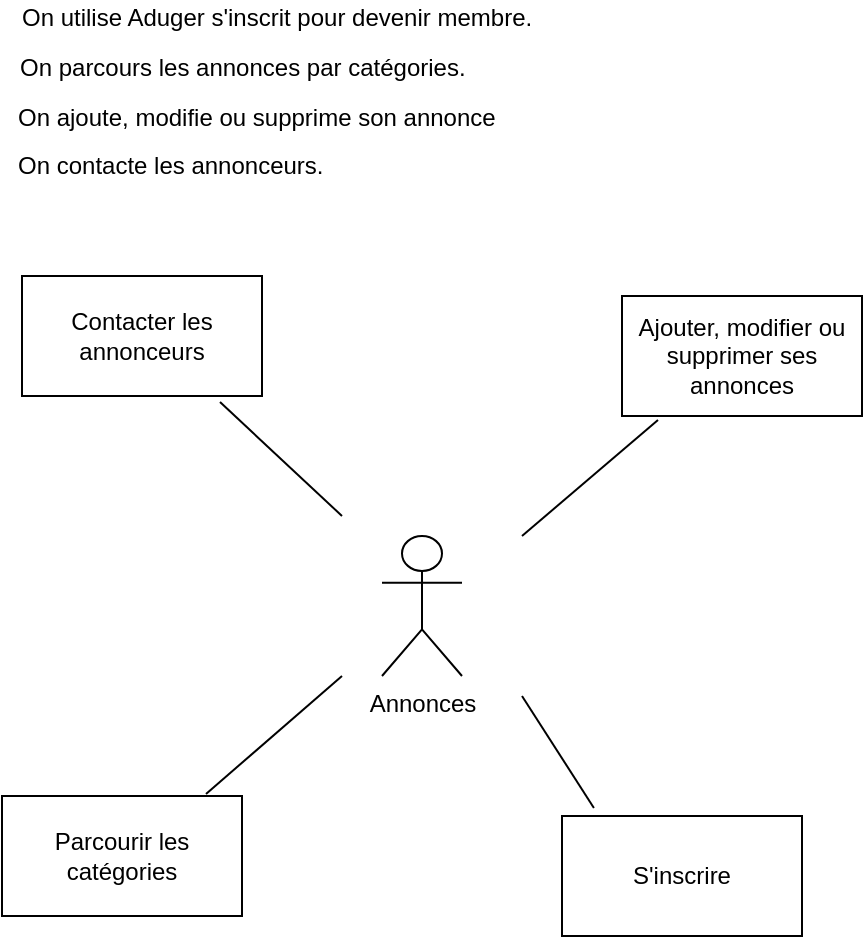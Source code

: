 <mxfile version="14.2.9" type="device"><diagram id="bJmNU--2hyGFAaiD2pXV" name="Page-1"><mxGraphModel dx="1422" dy="846" grid="0" gridSize="10" guides="1" tooltips="1" connect="1" arrows="1" fold="1" page="1" pageScale="1" pageWidth="827" pageHeight="1169" math="0" shadow="0"><root><mxCell id="0"/><mxCell id="1" parent="0"/><mxCell id="It_Pz7CVpYuebFM5wpr2-5" value="Annonces" style="shape=umlActor;verticalLabelPosition=bottom;verticalAlign=top;html=1;outlineConnect=0;" vertex="1" parent="1"><mxGeometry x="229" y="319" width="40" height="70" as="geometry"/></mxCell><mxCell id="It_Pz7CVpYuebFM5wpr2-8" value="S'inscrire" style="rounded=0;whiteSpace=wrap;html=1;" vertex="1" parent="1"><mxGeometry x="319" y="459" width="120" height="60" as="geometry"/></mxCell><mxCell id="It_Pz7CVpYuebFM5wpr2-9" value="Ajouter, modifier ou supprimer ses annonces" style="rounded=0;whiteSpace=wrap;html=1;" vertex="1" parent="1"><mxGeometry x="349" y="199" width="120" height="60" as="geometry"/></mxCell><mxCell id="It_Pz7CVpYuebFM5wpr2-11" value="Parcourir les catégories" style="rounded=0;whiteSpace=wrap;html=1;" vertex="1" parent="1"><mxGeometry x="39" y="449" width="120" height="60" as="geometry"/></mxCell><mxCell id="It_Pz7CVpYuebFM5wpr2-12" value="Contacter les annonceurs" style="rounded=0;whiteSpace=wrap;html=1;" vertex="1" parent="1"><mxGeometry x="49" y="189" width="120" height="60" as="geometry"/></mxCell><mxCell id="It_Pz7CVpYuebFM5wpr2-13" value="" style="endArrow=none;html=1;exitX=0.825;exitY=1.05;exitDx=0;exitDy=0;exitPerimeter=0;" edge="1" parent="1" source="It_Pz7CVpYuebFM5wpr2-12"><mxGeometry width="50" height="50" relative="1" as="geometry"><mxPoint x="269" y="369" as="sourcePoint"/><mxPoint x="209" y="309" as="targetPoint"/></mxGeometry></mxCell><mxCell id="It_Pz7CVpYuebFM5wpr2-14" value="" style="endArrow=none;html=1;entryX=0.15;entryY=1.033;entryDx=0;entryDy=0;entryPerimeter=0;" edge="1" parent="1" target="It_Pz7CVpYuebFM5wpr2-9"><mxGeometry width="50" height="50" relative="1" as="geometry"><mxPoint x="299" y="319" as="sourcePoint"/><mxPoint x="319" y="319" as="targetPoint"/></mxGeometry></mxCell><mxCell id="It_Pz7CVpYuebFM5wpr2-15" value="" style="endArrow=none;html=1;entryX=0.133;entryY=-0.067;entryDx=0;entryDy=0;entryPerimeter=0;" edge="1" parent="1" target="It_Pz7CVpYuebFM5wpr2-8"><mxGeometry width="50" height="50" relative="1" as="geometry"><mxPoint x="299" y="399" as="sourcePoint"/><mxPoint x="319" y="319" as="targetPoint"/></mxGeometry></mxCell><mxCell id="It_Pz7CVpYuebFM5wpr2-16" value="" style="endArrow=none;html=1;exitX=0.85;exitY=-0.017;exitDx=0;exitDy=0;exitPerimeter=0;" edge="1" parent="1" source="It_Pz7CVpYuebFM5wpr2-11"><mxGeometry width="50" height="50" relative="1" as="geometry"><mxPoint x="269" y="369" as="sourcePoint"/><mxPoint x="209" y="389" as="targetPoint"/></mxGeometry></mxCell><mxCell id="It_Pz7CVpYuebFM5wpr2-19" value="On parcours les annonces par catégories." style="text;html=1;align=left;verticalAlign=middle;resizable=0;points=[];autosize=1;" vertex="1" parent="1"><mxGeometry x="46" y="76" width="233" height="18" as="geometry"/></mxCell><mxCell id="It_Pz7CVpYuebFM5wpr2-20" value="On contacte les annonceurs." style="text;html=1;align=left;verticalAlign=middle;resizable=0;points=[];autosize=1;" vertex="1" parent="1"><mxGeometry x="45" y="125" width="163" height="18" as="geometry"/></mxCell><mxCell id="It_Pz7CVpYuebFM5wpr2-21" value="On utilise Aduger s'inscrit pour devenir membre." style="text;html=1;align=left;verticalAlign=middle;resizable=0;points=[];autosize=1;" vertex="1" parent="1"><mxGeometry x="47" y="51" width="265" height="18" as="geometry"/></mxCell><mxCell id="It_Pz7CVpYuebFM5wpr2-22" value="On ajoute, modifie ou supprime son annonce" style="text;html=1;align=left;verticalAlign=middle;resizable=0;points=[];autosize=1;" vertex="1" parent="1"><mxGeometry x="45" y="101" width="249" height="18" as="geometry"/></mxCell></root></mxGraphModel></diagram></mxfile>